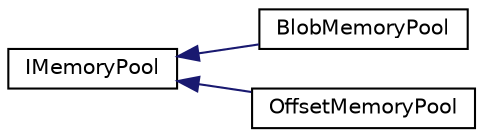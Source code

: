 digraph "Graphical Class Hierarchy"
{
 // LATEX_PDF_SIZE
  edge [fontname="Helvetica",fontsize="10",labelfontname="Helvetica",labelfontsize="10"];
  node [fontname="Helvetica",fontsize="10",shape=record];
  rankdir="LR";
  Node0 [label="IMemoryPool",height=0.2,width=0.4,color="black", fillcolor="white", style="filled",URL="$classarm__compute_1_1_i_memory_pool.xhtml",tooltip="Memory Pool Inteface."];
  Node0 -> Node1 [dir="back",color="midnightblue",fontsize="10",style="solid",fontname="Helvetica"];
  Node1 [label="BlobMemoryPool",height=0.2,width=0.4,color="black", fillcolor="white", style="filled",URL="$classarm__compute_1_1_blob_memory_pool.xhtml",tooltip="Blob memory pool."];
  Node0 -> Node2 [dir="back",color="midnightblue",fontsize="10",style="solid",fontname="Helvetica"];
  Node2 [label="OffsetMemoryPool",height=0.2,width=0.4,color="black", fillcolor="white", style="filled",URL="$classarm__compute_1_1_offset_memory_pool.xhtml",tooltip="Offset based memory pool."];
}
